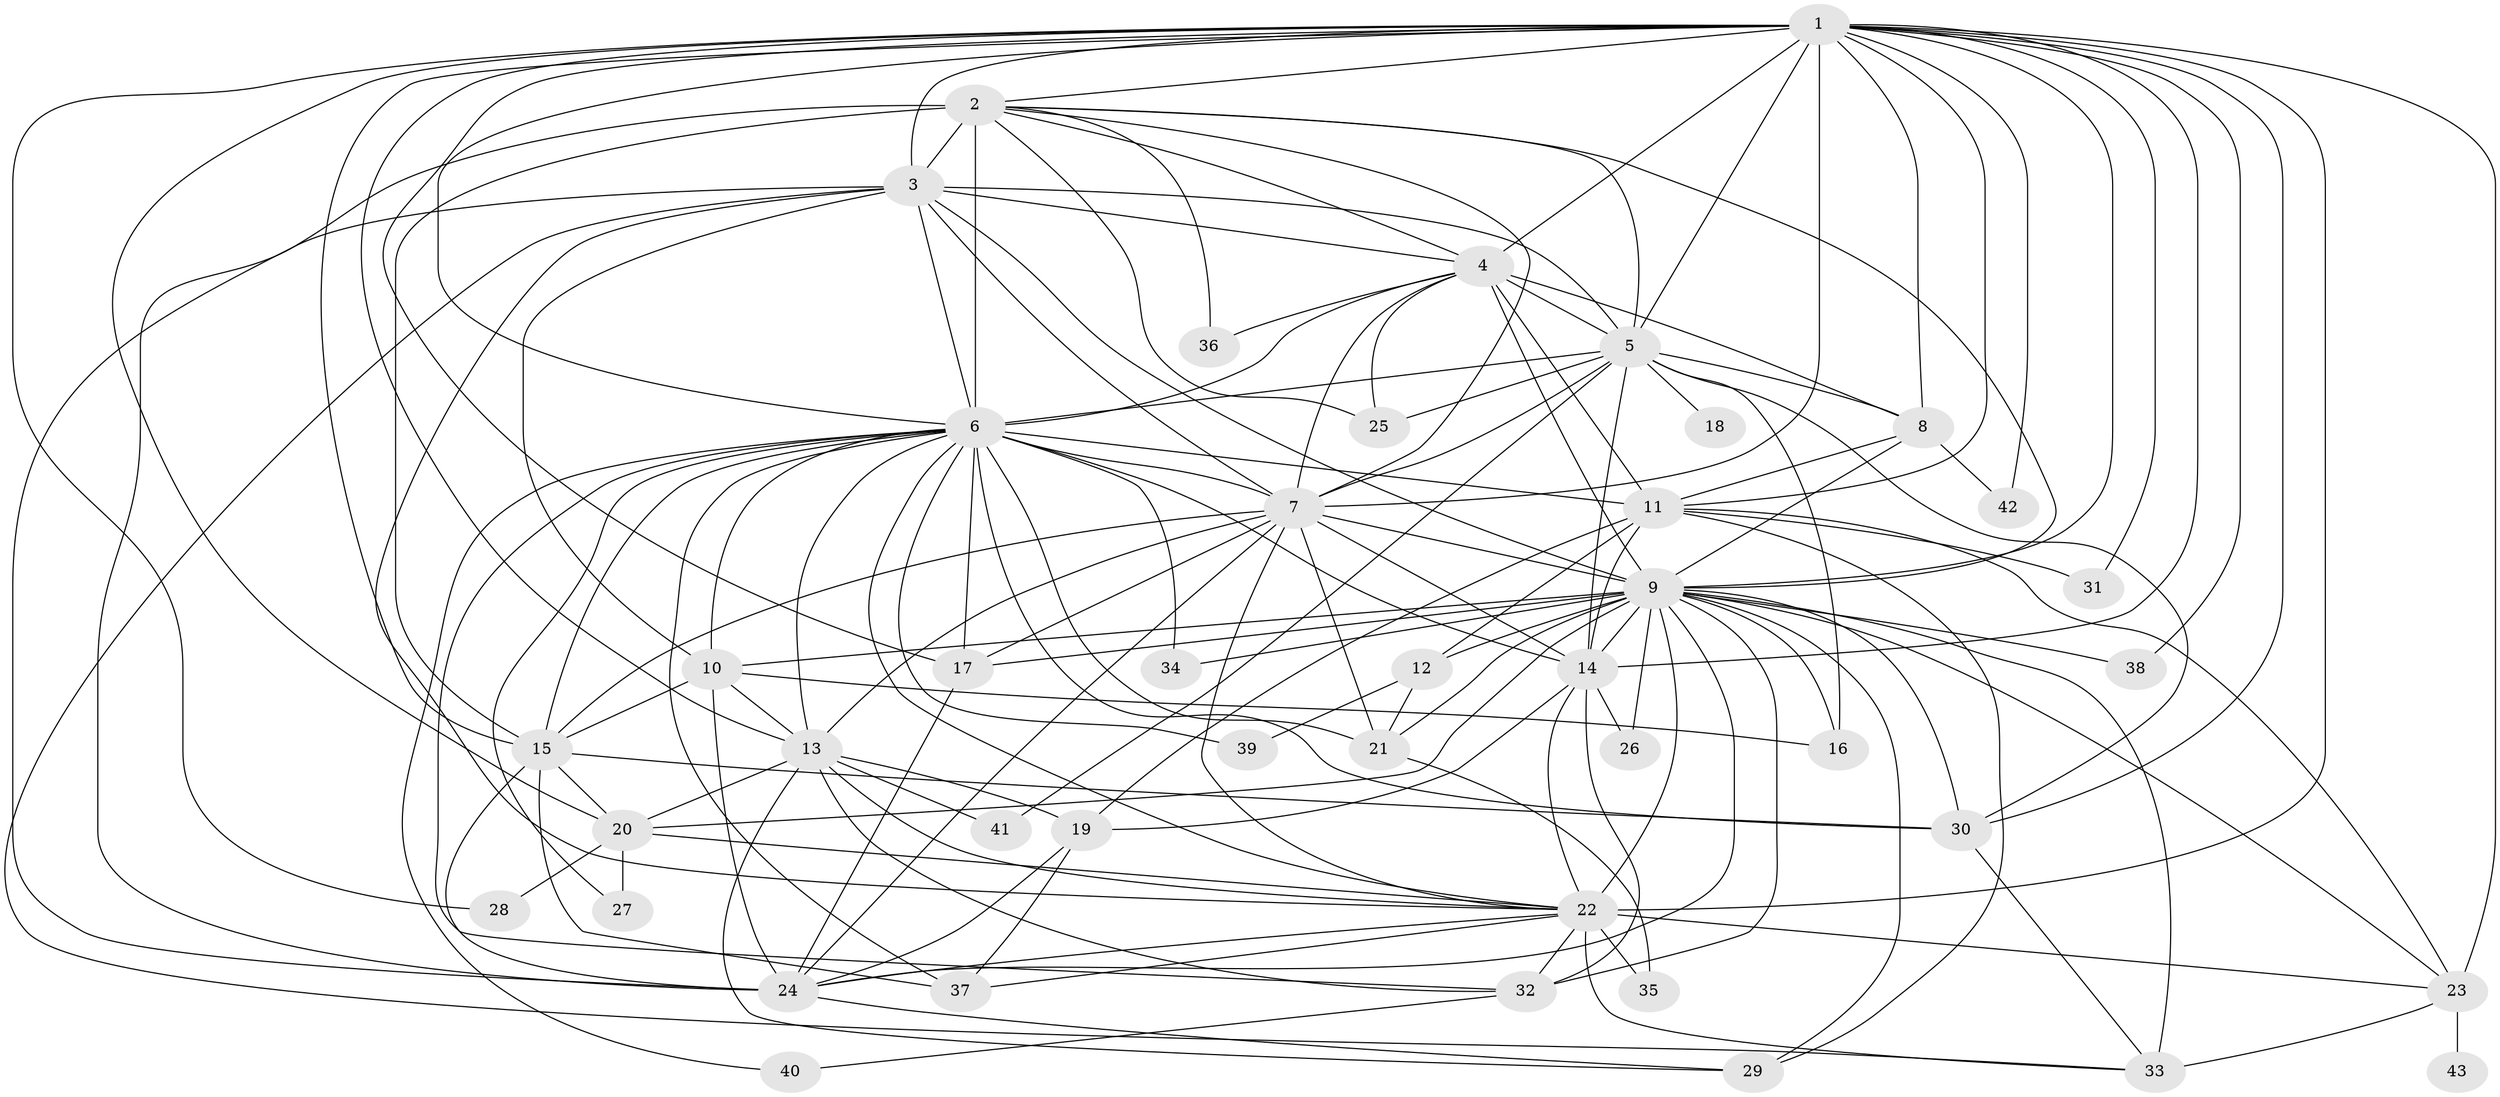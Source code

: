 // original degree distribution, {31: 0.006993006993006993, 19: 0.013986013986013986, 23: 0.02097902097902098, 43: 0.006993006993006993, 18: 0.013986013986013986, 32: 0.006993006993006993, 3: 0.17482517482517482, 5: 0.04195804195804196, 2: 0.5664335664335665, 9: 0.006993006993006993, 4: 0.1048951048951049, 11: 0.006993006993006993, 7: 0.013986013986013986, 6: 0.013986013986013986}
// Generated by graph-tools (version 1.1) at 2025/49/03/04/25 22:49:19]
// undirected, 43 vertices, 145 edges
graph export_dot {
  node [color=gray90,style=filled];
  1;
  2;
  3;
  4;
  5;
  6;
  7;
  8;
  9;
  10;
  11;
  12;
  13;
  14;
  15;
  16;
  17;
  18;
  19;
  20;
  21;
  22;
  23;
  24;
  25;
  26;
  27;
  28;
  29;
  30;
  31;
  32;
  33;
  34;
  35;
  36;
  37;
  38;
  39;
  40;
  41;
  42;
  43;
  1 -- 2 [weight=4.0];
  1 -- 3 [weight=2.0];
  1 -- 4 [weight=3.0];
  1 -- 5 [weight=3.0];
  1 -- 6 [weight=4.0];
  1 -- 7 [weight=3.0];
  1 -- 8 [weight=1.0];
  1 -- 9 [weight=1.0];
  1 -- 11 [weight=1.0];
  1 -- 13 [weight=1.0];
  1 -- 14 [weight=1.0];
  1 -- 15 [weight=1.0];
  1 -- 17 [weight=1.0];
  1 -- 20 [weight=2.0];
  1 -- 22 [weight=11.0];
  1 -- 23 [weight=1.0];
  1 -- 28 [weight=1.0];
  1 -- 30 [weight=1.0];
  1 -- 31 [weight=1.0];
  1 -- 38 [weight=1.0];
  1 -- 42 [weight=1.0];
  2 -- 3 [weight=2.0];
  2 -- 4 [weight=2.0];
  2 -- 5 [weight=3.0];
  2 -- 6 [weight=4.0];
  2 -- 7 [weight=2.0];
  2 -- 9 [weight=2.0];
  2 -- 15 [weight=8.0];
  2 -- 24 [weight=8.0];
  2 -- 25 [weight=1.0];
  2 -- 36 [weight=2.0];
  3 -- 4 [weight=1.0];
  3 -- 5 [weight=1.0];
  3 -- 6 [weight=3.0];
  3 -- 7 [weight=2.0];
  3 -- 9 [weight=3.0];
  3 -- 10 [weight=6.0];
  3 -- 22 [weight=1.0];
  3 -- 24 [weight=1.0];
  3 -- 33 [weight=1.0];
  4 -- 5 [weight=1.0];
  4 -- 6 [weight=2.0];
  4 -- 7 [weight=2.0];
  4 -- 8 [weight=1.0];
  4 -- 9 [weight=24.0];
  4 -- 11 [weight=2.0];
  4 -- 25 [weight=1.0];
  4 -- 36 [weight=1.0];
  5 -- 6 [weight=2.0];
  5 -- 7 [weight=1.0];
  5 -- 8 [weight=1.0];
  5 -- 14 [weight=1.0];
  5 -- 16 [weight=1.0];
  5 -- 18 [weight=1.0];
  5 -- 25 [weight=1.0];
  5 -- 30 [weight=2.0];
  5 -- 41 [weight=1.0];
  6 -- 7 [weight=2.0];
  6 -- 10 [weight=1.0];
  6 -- 11 [weight=1.0];
  6 -- 13 [weight=1.0];
  6 -- 14 [weight=1.0];
  6 -- 15 [weight=2.0];
  6 -- 17 [weight=1.0];
  6 -- 21 [weight=1.0];
  6 -- 22 [weight=1.0];
  6 -- 27 [weight=1.0];
  6 -- 30 [weight=4.0];
  6 -- 32 [weight=1.0];
  6 -- 34 [weight=2.0];
  6 -- 37 [weight=1.0];
  6 -- 39 [weight=1.0];
  6 -- 40 [weight=1.0];
  7 -- 9 [weight=5.0];
  7 -- 13 [weight=1.0];
  7 -- 14 [weight=9.0];
  7 -- 15 [weight=1.0];
  7 -- 17 [weight=1.0];
  7 -- 21 [weight=1.0];
  7 -- 22 [weight=1.0];
  7 -- 24 [weight=1.0];
  8 -- 9 [weight=1.0];
  8 -- 11 [weight=1.0];
  8 -- 42 [weight=1.0];
  9 -- 10 [weight=1.0];
  9 -- 12 [weight=1.0];
  9 -- 14 [weight=2.0];
  9 -- 16 [weight=1.0];
  9 -- 17 [weight=1.0];
  9 -- 20 [weight=3.0];
  9 -- 21 [weight=1.0];
  9 -- 22 [weight=3.0];
  9 -- 23 [weight=1.0];
  9 -- 24 [weight=3.0];
  9 -- 26 [weight=1.0];
  9 -- 29 [weight=1.0];
  9 -- 30 [weight=1.0];
  9 -- 32 [weight=2.0];
  9 -- 33 [weight=1.0];
  9 -- 34 [weight=1.0];
  9 -- 38 [weight=1.0];
  10 -- 13 [weight=1.0];
  10 -- 15 [weight=1.0];
  10 -- 16 [weight=1.0];
  10 -- 24 [weight=2.0];
  11 -- 12 [weight=1.0];
  11 -- 14 [weight=1.0];
  11 -- 19 [weight=1.0];
  11 -- 23 [weight=1.0];
  11 -- 29 [weight=1.0];
  11 -- 31 [weight=1.0];
  12 -- 21 [weight=1.0];
  12 -- 39 [weight=1.0];
  13 -- 19 [weight=3.0];
  13 -- 20 [weight=2.0];
  13 -- 22 [weight=1.0];
  13 -- 29 [weight=1.0];
  13 -- 32 [weight=1.0];
  13 -- 41 [weight=1.0];
  14 -- 19 [weight=1.0];
  14 -- 22 [weight=1.0];
  14 -- 26 [weight=1.0];
  14 -- 32 [weight=1.0];
  15 -- 20 [weight=1.0];
  15 -- 24 [weight=2.0];
  15 -- 30 [weight=1.0];
  15 -- 37 [weight=1.0];
  17 -- 24 [weight=1.0];
  19 -- 24 [weight=1.0];
  19 -- 37 [weight=1.0];
  20 -- 22 [weight=1.0];
  20 -- 27 [weight=1.0];
  20 -- 28 [weight=1.0];
  21 -- 35 [weight=1.0];
  22 -- 23 [weight=1.0];
  22 -- 24 [weight=2.0];
  22 -- 32 [weight=1.0];
  22 -- 33 [weight=1.0];
  22 -- 35 [weight=1.0];
  22 -- 37 [weight=1.0];
  23 -- 33 [weight=1.0];
  23 -- 43 [weight=1.0];
  24 -- 29 [weight=1.0];
  30 -- 33 [weight=1.0];
  32 -- 40 [weight=1.0];
}
